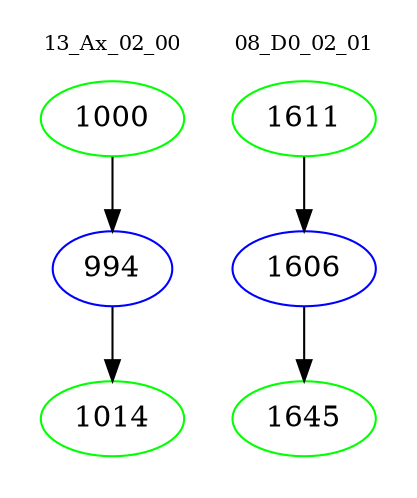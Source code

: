 digraph{
subgraph cluster_0 {
color = white
label = "13_Ax_02_00";
fontsize=10;
T0_1000 [label="1000", color="green"]
T0_1000 -> T0_994 [color="black"]
T0_994 [label="994", color="blue"]
T0_994 -> T0_1014 [color="black"]
T0_1014 [label="1014", color="green"]
}
subgraph cluster_1 {
color = white
label = "08_D0_02_01";
fontsize=10;
T1_1611 [label="1611", color="green"]
T1_1611 -> T1_1606 [color="black"]
T1_1606 [label="1606", color="blue"]
T1_1606 -> T1_1645 [color="black"]
T1_1645 [label="1645", color="green"]
}
}
